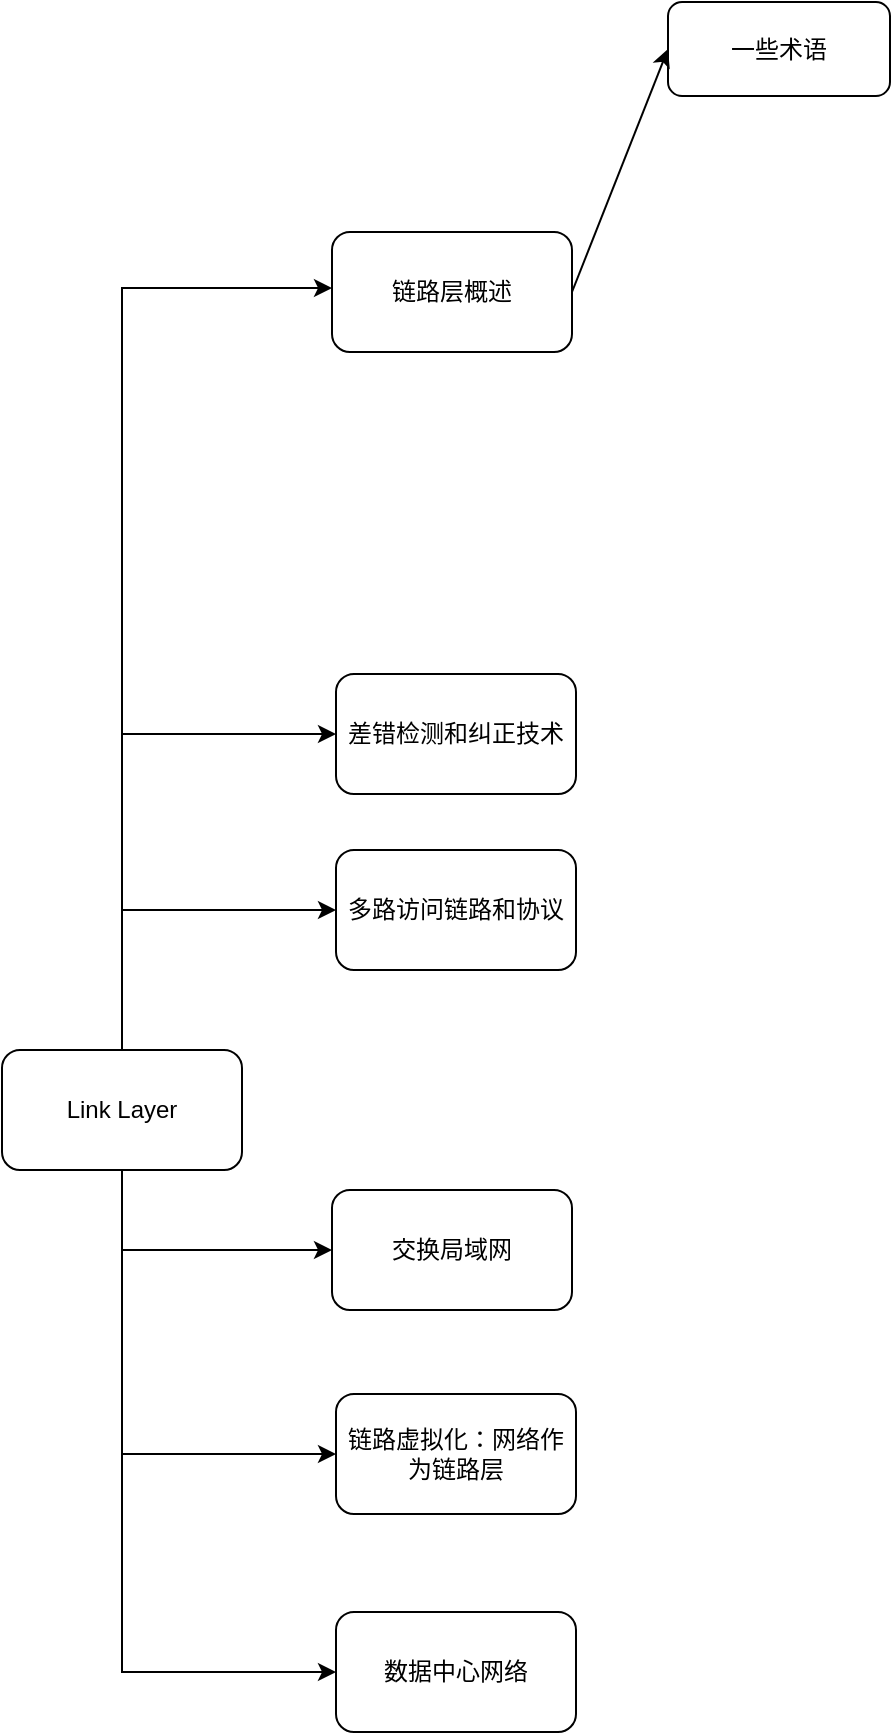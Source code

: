 <mxfile border="50" scale="3" compressed="false" locked="false" version="24.3.1" type="device">
  <diagram name="Blank" id="YmL12bMKpDGza6XwsDPr">
    <mxGraphModel dx="1204" dy="893" grid="0" gridSize="10" guides="1" tooltips="1" connect="1" arrows="1" fold="1" page="0" pageScale="1" pageWidth="827" pageHeight="1169" background="none" math="1" shadow="0">
      <root>
        <mxCell id="X5NqExCQtvZxIxQ7pmgY-0" />
        <mxCell id="1" parent="X5NqExCQtvZxIxQ7pmgY-0" />
        <mxCell id="aYPxgYVg1LzLh8TuASXf-3" value="" style="edgeStyle=orthogonalEdgeStyle;rounded=0;orthogonalLoop=1;jettySize=auto;html=1;" edge="1" parent="1" source="aYPxgYVg1LzLh8TuASXf-1" target="aYPxgYVg1LzLh8TuASXf-2">
          <mxGeometry relative="1" as="geometry">
            <Array as="points">
              <mxPoint x="-68" y="-42" />
            </Array>
          </mxGeometry>
        </mxCell>
        <mxCell id="aYPxgYVg1LzLh8TuASXf-5" style="edgeStyle=orthogonalEdgeStyle;rounded=0;orthogonalLoop=1;jettySize=auto;html=1;exitX=0.75;exitY=0;exitDx=0;exitDy=0;entryX=0;entryY=0.5;entryDx=0;entryDy=0;" edge="1" parent="1" source="aYPxgYVg1LzLh8TuASXf-1" target="aYPxgYVg1LzLh8TuASXf-6">
          <mxGeometry relative="1" as="geometry">
            <mxPoint x="56.667" y="366.333" as="targetPoint" />
            <Array as="points">
              <mxPoint x="-68" y="339" />
              <mxPoint x="-68" y="181" />
            </Array>
          </mxGeometry>
        </mxCell>
        <mxCell id="aYPxgYVg1LzLh8TuASXf-9" value="" style="edgeStyle=orthogonalEdgeStyle;rounded=0;orthogonalLoop=1;jettySize=auto;html=1;" edge="1" parent="1" source="aYPxgYVg1LzLh8TuASXf-1" target="aYPxgYVg1LzLh8TuASXf-8">
          <mxGeometry relative="1" as="geometry">
            <Array as="points">
              <mxPoint x="-68" y="269" />
            </Array>
          </mxGeometry>
        </mxCell>
        <mxCell id="aYPxgYVg1LzLh8TuASXf-11" value="" style="edgeStyle=orthogonalEdgeStyle;rounded=0;orthogonalLoop=1;jettySize=auto;html=1;" edge="1" parent="1" source="aYPxgYVg1LzLh8TuASXf-1" target="aYPxgYVg1LzLh8TuASXf-10">
          <mxGeometry relative="1" as="geometry">
            <Array as="points">
              <mxPoint x="-68" y="439" />
            </Array>
          </mxGeometry>
        </mxCell>
        <mxCell id="aYPxgYVg1LzLh8TuASXf-13" value="" style="edgeStyle=orthogonalEdgeStyle;rounded=0;orthogonalLoop=1;jettySize=auto;html=1;" edge="1" parent="1" source="aYPxgYVg1LzLh8TuASXf-1" target="aYPxgYVg1LzLh8TuASXf-12">
          <mxGeometry relative="1" as="geometry">
            <Array as="points">
              <mxPoint x="-68" y="541" />
            </Array>
          </mxGeometry>
        </mxCell>
        <mxCell id="aYPxgYVg1LzLh8TuASXf-15" style="edgeStyle=orthogonalEdgeStyle;rounded=0;orthogonalLoop=1;jettySize=auto;html=1;exitX=0.5;exitY=1;exitDx=0;exitDy=0;entryX=0;entryY=0.5;entryDx=0;entryDy=0;" edge="1" parent="1" source="aYPxgYVg1LzLh8TuASXf-1" target="aYPxgYVg1LzLh8TuASXf-14">
          <mxGeometry relative="1" as="geometry" />
        </mxCell>
        <mxCell id="aYPxgYVg1LzLh8TuASXf-1" value="Link Layer" style="rounded=1;whiteSpace=wrap;html=1;" vertex="1" parent="1">
          <mxGeometry x="-128" y="339" width="120" height="60" as="geometry" />
        </mxCell>
        <mxCell id="aYPxgYVg1LzLh8TuASXf-2" value="链路层概述" style="whiteSpace=wrap;html=1;rounded=1;" vertex="1" parent="1">
          <mxGeometry x="37" y="-70" width="120" height="60" as="geometry" />
        </mxCell>
        <mxCell id="aYPxgYVg1LzLh8TuASXf-6" value="差错检测和纠正技术" style="rounded=1;whiteSpace=wrap;html=1;" vertex="1" parent="1">
          <mxGeometry x="39" y="151" width="120" height="60" as="geometry" />
        </mxCell>
        <mxCell id="aYPxgYVg1LzLh8TuASXf-8" value="多路访问链路和协议" style="whiteSpace=wrap;html=1;rounded=1;" vertex="1" parent="1">
          <mxGeometry x="39" y="239" width="120" height="60" as="geometry" />
        </mxCell>
        <mxCell id="aYPxgYVg1LzLh8TuASXf-10" value="交换局域网" style="whiteSpace=wrap;html=1;rounded=1;" vertex="1" parent="1">
          <mxGeometry x="37" y="409" width="120" height="60" as="geometry" />
        </mxCell>
        <mxCell id="aYPxgYVg1LzLh8TuASXf-12" value="链路虚拟化：网络作为链路层" style="whiteSpace=wrap;html=1;rounded=1;" vertex="1" parent="1">
          <mxGeometry x="39" y="511" width="120" height="60" as="geometry" />
        </mxCell>
        <mxCell id="aYPxgYVg1LzLh8TuASXf-14" value="数据中心网络" style="rounded=1;whiteSpace=wrap;html=1;" vertex="1" parent="1">
          <mxGeometry x="39" y="620" width="120" height="60" as="geometry" />
        </mxCell>
        <mxCell id="aYPxgYVg1LzLh8TuASXf-16" value="一些术语" style="rounded=1;whiteSpace=wrap;html=1;" vertex="1" parent="1">
          <mxGeometry x="205" y="-185" width="111" height="47" as="geometry" />
        </mxCell>
        <mxCell id="aYPxgYVg1LzLh8TuASXf-17" value="" style="endArrow=classic;html=1;rounded=0;exitX=1;exitY=0.5;exitDx=0;exitDy=0;entryX=0;entryY=0.5;entryDx=0;entryDy=0;" edge="1" parent="1" source="aYPxgYVg1LzLh8TuASXf-2" target="aYPxgYVg1LzLh8TuASXf-16">
          <mxGeometry width="50" height="50" relative="1" as="geometry">
            <mxPoint x="174" y="13" as="sourcePoint" />
            <mxPoint x="292" y="-30" as="targetPoint" />
          </mxGeometry>
        </mxCell>
      </root>
    </mxGraphModel>
  </diagram>
</mxfile>
